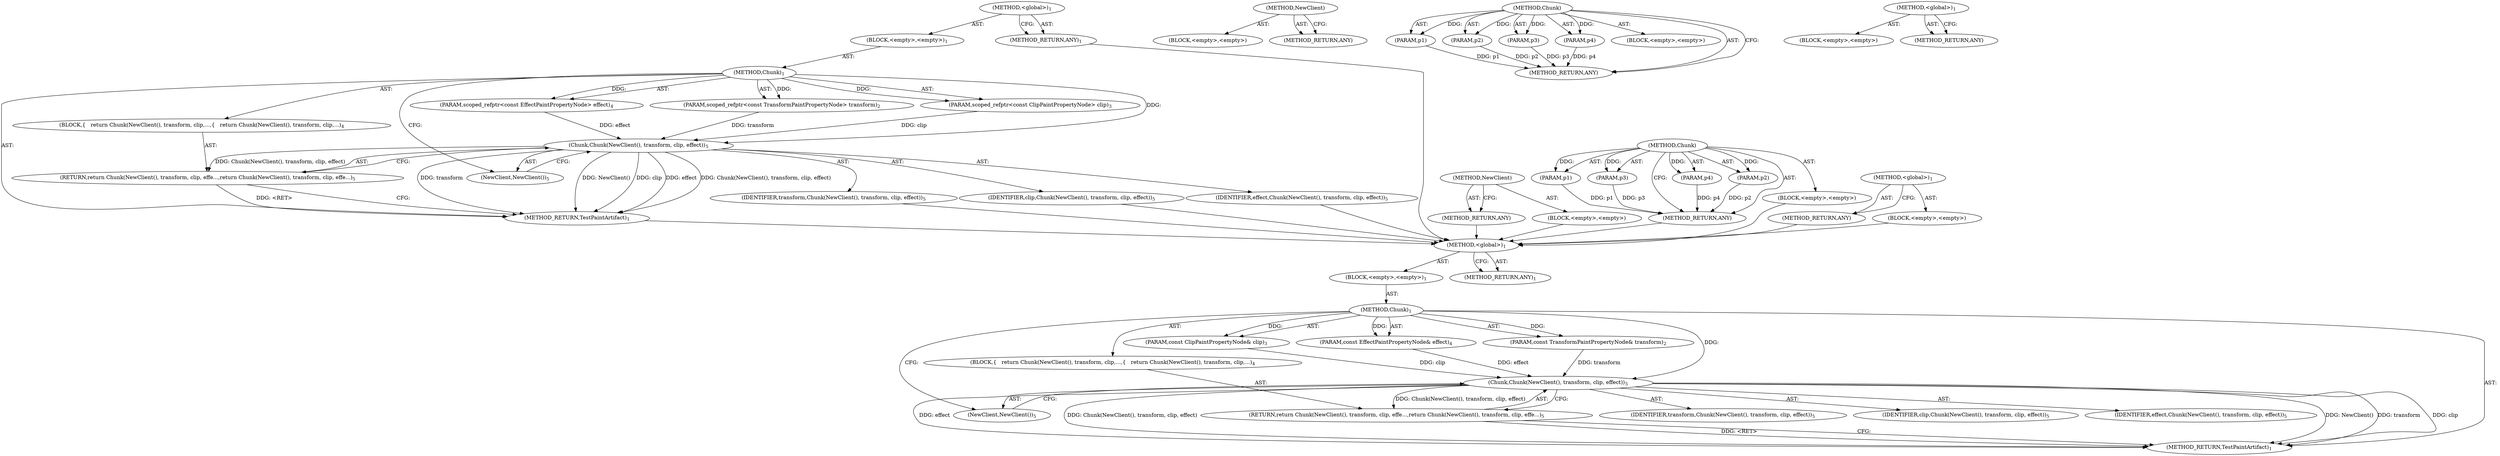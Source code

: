 digraph "&lt;global&gt;" {
vulnerable_6 [label=<(METHOD,&lt;global&gt;)<SUB>1</SUB>>];
vulnerable_7 [label=<(BLOCK,&lt;empty&gt;,&lt;empty&gt;)<SUB>1</SUB>>];
vulnerable_8 [label=<(METHOD,Chunk)<SUB>1</SUB>>];
vulnerable_9 [label=<(PARAM,scoped_refptr&lt;const TransformPaintPropertyNode&gt; transform)<SUB>2</SUB>>];
vulnerable_10 [label=<(PARAM,scoped_refptr&lt;const ClipPaintPropertyNode&gt; clip)<SUB>3</SUB>>];
vulnerable_11 [label=<(PARAM,scoped_refptr&lt;const EffectPaintPropertyNode&gt; effect)<SUB>4</SUB>>];
vulnerable_12 [label=<(BLOCK,{
   return Chunk(NewClient(), transform, clip,...,{
   return Chunk(NewClient(), transform, clip,...)<SUB>4</SUB>>];
vulnerable_13 [label=<(RETURN,return Chunk(NewClient(), transform, clip, effe...,return Chunk(NewClient(), transform, clip, effe...)<SUB>5</SUB>>];
vulnerable_14 [label=<(Chunk,Chunk(NewClient(), transform, clip, effect))<SUB>5</SUB>>];
vulnerable_15 [label=<(NewClient,NewClient())<SUB>5</SUB>>];
vulnerable_16 [label=<(IDENTIFIER,transform,Chunk(NewClient(), transform, clip, effect))<SUB>5</SUB>>];
vulnerable_17 [label=<(IDENTIFIER,clip,Chunk(NewClient(), transform, clip, effect))<SUB>5</SUB>>];
vulnerable_18 [label=<(IDENTIFIER,effect,Chunk(NewClient(), transform, clip, effect))<SUB>5</SUB>>];
vulnerable_19 [label=<(METHOD_RETURN,TestPaintArtifact)<SUB>1</SUB>>];
vulnerable_21 [label=<(METHOD_RETURN,ANY)<SUB>1</SUB>>];
vulnerable_49 [label=<(METHOD,NewClient)>];
vulnerable_50 [label=<(BLOCK,&lt;empty&gt;,&lt;empty&gt;)>];
vulnerable_51 [label=<(METHOD_RETURN,ANY)>];
vulnerable_42 [label=<(METHOD,Chunk)>];
vulnerable_43 [label=<(PARAM,p1)>];
vulnerable_44 [label=<(PARAM,p2)>];
vulnerable_45 [label=<(PARAM,p3)>];
vulnerable_46 [label=<(PARAM,p4)>];
vulnerable_47 [label=<(BLOCK,&lt;empty&gt;,&lt;empty&gt;)>];
vulnerable_48 [label=<(METHOD_RETURN,ANY)>];
vulnerable_36 [label=<(METHOD,&lt;global&gt;)<SUB>1</SUB>>];
vulnerable_37 [label=<(BLOCK,&lt;empty&gt;,&lt;empty&gt;)>];
vulnerable_38 [label=<(METHOD_RETURN,ANY)>];
fixed_6 [label=<(METHOD,&lt;global&gt;)<SUB>1</SUB>>];
fixed_7 [label=<(BLOCK,&lt;empty&gt;,&lt;empty&gt;)<SUB>1</SUB>>];
fixed_8 [label=<(METHOD,Chunk)<SUB>1</SUB>>];
fixed_9 [label=<(PARAM,const TransformPaintPropertyNode&amp; transform)<SUB>2</SUB>>];
fixed_10 [label=<(PARAM,const ClipPaintPropertyNode&amp; clip)<SUB>3</SUB>>];
fixed_11 [label=<(PARAM,const EffectPaintPropertyNode&amp; effect)<SUB>4</SUB>>];
fixed_12 [label=<(BLOCK,{
   return Chunk(NewClient(), transform, clip,...,{
   return Chunk(NewClient(), transform, clip,...)<SUB>4</SUB>>];
fixed_13 [label=<(RETURN,return Chunk(NewClient(), transform, clip, effe...,return Chunk(NewClient(), transform, clip, effe...)<SUB>5</SUB>>];
fixed_14 [label=<(Chunk,Chunk(NewClient(), transform, clip, effect))<SUB>5</SUB>>];
fixed_15 [label=<(NewClient,NewClient())<SUB>5</SUB>>];
fixed_16 [label=<(IDENTIFIER,transform,Chunk(NewClient(), transform, clip, effect))<SUB>5</SUB>>];
fixed_17 [label=<(IDENTIFIER,clip,Chunk(NewClient(), transform, clip, effect))<SUB>5</SUB>>];
fixed_18 [label=<(IDENTIFIER,effect,Chunk(NewClient(), transform, clip, effect))<SUB>5</SUB>>];
fixed_19 [label=<(METHOD_RETURN,TestPaintArtifact)<SUB>1</SUB>>];
fixed_21 [label=<(METHOD_RETURN,ANY)<SUB>1</SUB>>];
fixed_49 [label=<(METHOD,NewClient)>];
fixed_50 [label=<(BLOCK,&lt;empty&gt;,&lt;empty&gt;)>];
fixed_51 [label=<(METHOD_RETURN,ANY)>];
fixed_42 [label=<(METHOD,Chunk)>];
fixed_43 [label=<(PARAM,p1)>];
fixed_44 [label=<(PARAM,p2)>];
fixed_45 [label=<(PARAM,p3)>];
fixed_46 [label=<(PARAM,p4)>];
fixed_47 [label=<(BLOCK,&lt;empty&gt;,&lt;empty&gt;)>];
fixed_48 [label=<(METHOD_RETURN,ANY)>];
fixed_36 [label=<(METHOD,&lt;global&gt;)<SUB>1</SUB>>];
fixed_37 [label=<(BLOCK,&lt;empty&gt;,&lt;empty&gt;)>];
fixed_38 [label=<(METHOD_RETURN,ANY)>];
vulnerable_6 -> vulnerable_7  [key=0, label="AST: "];
vulnerable_6 -> vulnerable_21  [key=0, label="AST: "];
vulnerable_6 -> vulnerable_21  [key=1, label="CFG: "];
vulnerable_7 -> vulnerable_8  [key=0, label="AST: "];
vulnerable_8 -> vulnerable_9  [key=0, label="AST: "];
vulnerable_8 -> vulnerable_9  [key=1, label="DDG: "];
vulnerable_8 -> vulnerable_10  [key=0, label="AST: "];
vulnerable_8 -> vulnerable_10  [key=1, label="DDG: "];
vulnerable_8 -> vulnerable_11  [key=0, label="AST: "];
vulnerable_8 -> vulnerable_11  [key=1, label="DDG: "];
vulnerable_8 -> vulnerable_12  [key=0, label="AST: "];
vulnerable_8 -> vulnerable_19  [key=0, label="AST: "];
vulnerable_8 -> vulnerable_15  [key=0, label="CFG: "];
vulnerable_8 -> vulnerable_14  [key=0, label="DDG: "];
vulnerable_9 -> vulnerable_14  [key=0, label="DDG: transform"];
vulnerable_10 -> vulnerable_14  [key=0, label="DDG: clip"];
vulnerable_11 -> vulnerable_14  [key=0, label="DDG: effect"];
vulnerable_12 -> vulnerable_13  [key=0, label="AST: "];
vulnerable_13 -> vulnerable_14  [key=0, label="AST: "];
vulnerable_13 -> vulnerable_19  [key=0, label="CFG: "];
vulnerable_13 -> vulnerable_19  [key=1, label="DDG: &lt;RET&gt;"];
vulnerable_14 -> vulnerable_15  [key=0, label="AST: "];
vulnerable_14 -> vulnerable_16  [key=0, label="AST: "];
vulnerable_14 -> vulnerable_17  [key=0, label="AST: "];
vulnerable_14 -> vulnerable_18  [key=0, label="AST: "];
vulnerable_14 -> vulnerable_13  [key=0, label="CFG: "];
vulnerable_14 -> vulnerable_13  [key=1, label="DDG: Chunk(NewClient(), transform, clip, effect)"];
vulnerable_14 -> vulnerable_19  [key=0, label="DDG: NewClient()"];
vulnerable_14 -> vulnerable_19  [key=1, label="DDG: transform"];
vulnerable_14 -> vulnerable_19  [key=2, label="DDG: clip"];
vulnerable_14 -> vulnerable_19  [key=3, label="DDG: effect"];
vulnerable_14 -> vulnerable_19  [key=4, label="DDG: Chunk(NewClient(), transform, clip, effect)"];
vulnerable_15 -> vulnerable_14  [key=0, label="CFG: "];
vulnerable_16 -> fixed_6  [key=0];
vulnerable_17 -> fixed_6  [key=0];
vulnerable_18 -> fixed_6  [key=0];
vulnerable_19 -> fixed_6  [key=0];
vulnerable_21 -> fixed_6  [key=0];
vulnerable_49 -> vulnerable_50  [key=0, label="AST: "];
vulnerable_49 -> vulnerable_51  [key=0, label="AST: "];
vulnerable_49 -> vulnerable_51  [key=1, label="CFG: "];
vulnerable_50 -> fixed_6  [key=0];
vulnerable_51 -> fixed_6  [key=0];
vulnerable_42 -> vulnerable_43  [key=0, label="AST: "];
vulnerable_42 -> vulnerable_43  [key=1, label="DDG: "];
vulnerable_42 -> vulnerable_47  [key=0, label="AST: "];
vulnerable_42 -> vulnerable_44  [key=0, label="AST: "];
vulnerable_42 -> vulnerable_44  [key=1, label="DDG: "];
vulnerable_42 -> vulnerable_48  [key=0, label="AST: "];
vulnerable_42 -> vulnerable_48  [key=1, label="CFG: "];
vulnerable_42 -> vulnerable_45  [key=0, label="AST: "];
vulnerable_42 -> vulnerable_45  [key=1, label="DDG: "];
vulnerable_42 -> vulnerable_46  [key=0, label="AST: "];
vulnerable_42 -> vulnerable_46  [key=1, label="DDG: "];
vulnerable_43 -> vulnerable_48  [key=0, label="DDG: p1"];
vulnerable_44 -> vulnerable_48  [key=0, label="DDG: p2"];
vulnerable_45 -> vulnerable_48  [key=0, label="DDG: p3"];
vulnerable_46 -> vulnerable_48  [key=0, label="DDG: p4"];
vulnerable_47 -> fixed_6  [key=0];
vulnerable_48 -> fixed_6  [key=0];
vulnerable_36 -> vulnerable_37  [key=0, label="AST: "];
vulnerable_36 -> vulnerable_38  [key=0, label="AST: "];
vulnerable_36 -> vulnerable_38  [key=1, label="CFG: "];
vulnerable_37 -> fixed_6  [key=0];
vulnerable_38 -> fixed_6  [key=0];
fixed_6 -> fixed_7  [key=0, label="AST: "];
fixed_6 -> fixed_21  [key=0, label="AST: "];
fixed_6 -> fixed_21  [key=1, label="CFG: "];
fixed_7 -> fixed_8  [key=0, label="AST: "];
fixed_8 -> fixed_9  [key=0, label="AST: "];
fixed_8 -> fixed_9  [key=1, label="DDG: "];
fixed_8 -> fixed_10  [key=0, label="AST: "];
fixed_8 -> fixed_10  [key=1, label="DDG: "];
fixed_8 -> fixed_11  [key=0, label="AST: "];
fixed_8 -> fixed_11  [key=1, label="DDG: "];
fixed_8 -> fixed_12  [key=0, label="AST: "];
fixed_8 -> fixed_19  [key=0, label="AST: "];
fixed_8 -> fixed_15  [key=0, label="CFG: "];
fixed_8 -> fixed_14  [key=0, label="DDG: "];
fixed_9 -> fixed_14  [key=0, label="DDG: transform"];
fixed_10 -> fixed_14  [key=0, label="DDG: clip"];
fixed_11 -> fixed_14  [key=0, label="DDG: effect"];
fixed_12 -> fixed_13  [key=0, label="AST: "];
fixed_13 -> fixed_14  [key=0, label="AST: "];
fixed_13 -> fixed_19  [key=0, label="CFG: "];
fixed_13 -> fixed_19  [key=1, label="DDG: &lt;RET&gt;"];
fixed_14 -> fixed_15  [key=0, label="AST: "];
fixed_14 -> fixed_16  [key=0, label="AST: "];
fixed_14 -> fixed_17  [key=0, label="AST: "];
fixed_14 -> fixed_18  [key=0, label="AST: "];
fixed_14 -> fixed_13  [key=0, label="CFG: "];
fixed_14 -> fixed_13  [key=1, label="DDG: Chunk(NewClient(), transform, clip, effect)"];
fixed_14 -> fixed_19  [key=0, label="DDG: NewClient()"];
fixed_14 -> fixed_19  [key=1, label="DDG: transform"];
fixed_14 -> fixed_19  [key=2, label="DDG: clip"];
fixed_14 -> fixed_19  [key=3, label="DDG: effect"];
fixed_14 -> fixed_19  [key=4, label="DDG: Chunk(NewClient(), transform, clip, effect)"];
fixed_15 -> fixed_14  [key=0, label="CFG: "];
fixed_49 -> fixed_50  [key=0, label="AST: "];
fixed_49 -> fixed_51  [key=0, label="AST: "];
fixed_49 -> fixed_51  [key=1, label="CFG: "];
fixed_42 -> fixed_43  [key=0, label="AST: "];
fixed_42 -> fixed_43  [key=1, label="DDG: "];
fixed_42 -> fixed_47  [key=0, label="AST: "];
fixed_42 -> fixed_44  [key=0, label="AST: "];
fixed_42 -> fixed_44  [key=1, label="DDG: "];
fixed_42 -> fixed_48  [key=0, label="AST: "];
fixed_42 -> fixed_48  [key=1, label="CFG: "];
fixed_42 -> fixed_45  [key=0, label="AST: "];
fixed_42 -> fixed_45  [key=1, label="DDG: "];
fixed_42 -> fixed_46  [key=0, label="AST: "];
fixed_42 -> fixed_46  [key=1, label="DDG: "];
fixed_43 -> fixed_48  [key=0, label="DDG: p1"];
fixed_44 -> fixed_48  [key=0, label="DDG: p2"];
fixed_45 -> fixed_48  [key=0, label="DDG: p3"];
fixed_46 -> fixed_48  [key=0, label="DDG: p4"];
fixed_36 -> fixed_37  [key=0, label="AST: "];
fixed_36 -> fixed_38  [key=0, label="AST: "];
fixed_36 -> fixed_38  [key=1, label="CFG: "];
}
